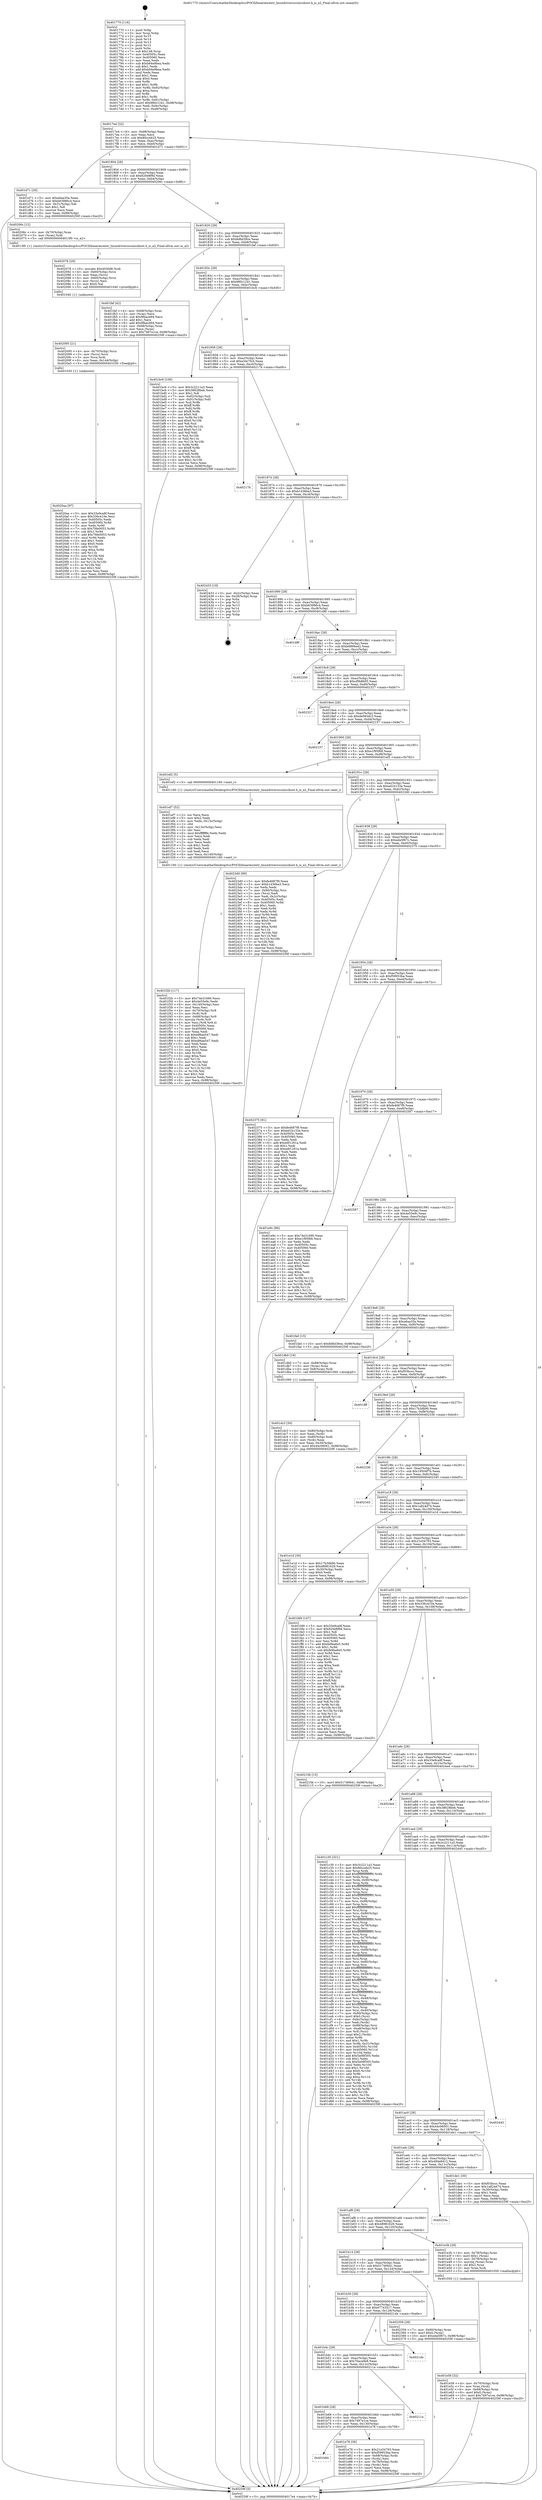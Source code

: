 digraph "0x401770" {
  label = "0x401770 (/mnt/c/Users/mathe/Desktop/tcc/POCII/binaries/extr_linuxdriversscsiiscihost.h_is_a2_Final-ollvm.out::main(0))"
  labelloc = "t"
  node[shape=record]

  Entry [label="",width=0.3,height=0.3,shape=circle,fillcolor=black,style=filled]
  "0x4017e4" [label="{
     0x4017e4 [32]\l
     | [instrs]\l
     &nbsp;&nbsp;0x4017e4 \<+6\>: mov -0x98(%rbp),%eax\l
     &nbsp;&nbsp;0x4017ea \<+2\>: mov %eax,%ecx\l
     &nbsp;&nbsp;0x4017ec \<+6\>: sub $0x80cceb25,%ecx\l
     &nbsp;&nbsp;0x4017f2 \<+6\>: mov %eax,-0xac(%rbp)\l
     &nbsp;&nbsp;0x4017f8 \<+6\>: mov %ecx,-0xb0(%rbp)\l
     &nbsp;&nbsp;0x4017fe \<+6\>: je 0000000000401d71 \<main+0x601\>\l
  }"]
  "0x401d71" [label="{
     0x401d71 [30]\l
     | [instrs]\l
     &nbsp;&nbsp;0x401d71 \<+5\>: mov $0xa6aa35a,%eax\l
     &nbsp;&nbsp;0x401d76 \<+5\>: mov $0xb63986c4,%ecx\l
     &nbsp;&nbsp;0x401d7b \<+3\>: mov -0x31(%rbp),%dl\l
     &nbsp;&nbsp;0x401d7e \<+3\>: test $0x1,%dl\l
     &nbsp;&nbsp;0x401d81 \<+3\>: cmovne %ecx,%eax\l
     &nbsp;&nbsp;0x401d84 \<+6\>: mov %eax,-0x98(%rbp)\l
     &nbsp;&nbsp;0x401d8a \<+5\>: jmp 000000000040259f \<main+0xe2f\>\l
  }"]
  "0x401804" [label="{
     0x401804 [28]\l
     | [instrs]\l
     &nbsp;&nbsp;0x401804 \<+5\>: jmp 0000000000401809 \<main+0x99\>\l
     &nbsp;&nbsp;0x401809 \<+6\>: mov -0xac(%rbp),%eax\l
     &nbsp;&nbsp;0x40180f \<+5\>: sub $0x820e8f9d,%eax\l
     &nbsp;&nbsp;0x401814 \<+6\>: mov %eax,-0xb4(%rbp)\l
     &nbsp;&nbsp;0x40181a \<+6\>: je 000000000040206c \<main+0x8fc\>\l
  }"]
  Exit [label="",width=0.3,height=0.3,shape=circle,fillcolor=black,style=filled,peripheries=2]
  "0x40206c" [label="{
     0x40206c [12]\l
     | [instrs]\l
     &nbsp;&nbsp;0x40206c \<+4\>: mov -0x70(%rbp),%rax\l
     &nbsp;&nbsp;0x402070 \<+3\>: mov (%rax),%rdi\l
     &nbsp;&nbsp;0x402073 \<+5\>: call 00000000004013f0 \<is_a2\>\l
     | [calls]\l
     &nbsp;&nbsp;0x4013f0 \{1\} (/mnt/c/Users/mathe/Desktop/tcc/POCII/binaries/extr_linuxdriversscsiiscihost.h_is_a2_Final-ollvm.out::is_a2)\l
  }"]
  "0x401820" [label="{
     0x401820 [28]\l
     | [instrs]\l
     &nbsp;&nbsp;0x401820 \<+5\>: jmp 0000000000401825 \<main+0xb5\>\l
     &nbsp;&nbsp;0x401825 \<+6\>: mov -0xac(%rbp),%eax\l
     &nbsp;&nbsp;0x40182b \<+5\>: sub $0x8d6d39ce,%eax\l
     &nbsp;&nbsp;0x401830 \<+6\>: mov %eax,-0xb8(%rbp)\l
     &nbsp;&nbsp;0x401836 \<+6\>: je 0000000000401faf \<main+0x83f\>\l
  }"]
  "0x4020aa" [label="{
     0x4020aa [97]\l
     | [instrs]\l
     &nbsp;&nbsp;0x4020aa \<+5\>: mov $0x33e9ca9f,%eax\l
     &nbsp;&nbsp;0x4020af \<+5\>: mov $0x336c410e,%esi\l
     &nbsp;&nbsp;0x4020b4 \<+7\>: mov 0x40505c,%edx\l
     &nbsp;&nbsp;0x4020bb \<+8\>: mov 0x405060,%r8d\l
     &nbsp;&nbsp;0x4020c3 \<+3\>: mov %edx,%r9d\l
     &nbsp;&nbsp;0x4020c6 \<+7\>: sub $0x7fde0053,%r9d\l
     &nbsp;&nbsp;0x4020cd \<+4\>: sub $0x1,%r9d\l
     &nbsp;&nbsp;0x4020d1 \<+7\>: add $0x7fde0053,%r9d\l
     &nbsp;&nbsp;0x4020d8 \<+4\>: imul %r9d,%edx\l
     &nbsp;&nbsp;0x4020dc \<+3\>: and $0x1,%edx\l
     &nbsp;&nbsp;0x4020df \<+3\>: cmp $0x0,%edx\l
     &nbsp;&nbsp;0x4020e2 \<+4\>: sete %r10b\l
     &nbsp;&nbsp;0x4020e6 \<+4\>: cmp $0xa,%r8d\l
     &nbsp;&nbsp;0x4020ea \<+4\>: setl %r11b\l
     &nbsp;&nbsp;0x4020ee \<+3\>: mov %r10b,%bl\l
     &nbsp;&nbsp;0x4020f1 \<+3\>: and %r11b,%bl\l
     &nbsp;&nbsp;0x4020f4 \<+3\>: xor %r11b,%r10b\l
     &nbsp;&nbsp;0x4020f7 \<+3\>: or %r10b,%bl\l
     &nbsp;&nbsp;0x4020fa \<+3\>: test $0x1,%bl\l
     &nbsp;&nbsp;0x4020fd \<+3\>: cmovne %esi,%eax\l
     &nbsp;&nbsp;0x402100 \<+6\>: mov %eax,-0x98(%rbp)\l
     &nbsp;&nbsp;0x402106 \<+5\>: jmp 000000000040259f \<main+0xe2f\>\l
  }"]
  "0x401faf" [label="{
     0x401faf [42]\l
     | [instrs]\l
     &nbsp;&nbsp;0x401faf \<+4\>: mov -0x68(%rbp),%rax\l
     &nbsp;&nbsp;0x401fb3 \<+2\>: mov (%rax),%ecx\l
     &nbsp;&nbsp;0x401fb5 \<+6\>: sub $0x9fbacd94,%ecx\l
     &nbsp;&nbsp;0x401fbb \<+3\>: add $0x1,%ecx\l
     &nbsp;&nbsp;0x401fbe \<+6\>: add $0x9fbacd94,%ecx\l
     &nbsp;&nbsp;0x401fc4 \<+4\>: mov -0x68(%rbp),%rax\l
     &nbsp;&nbsp;0x401fc8 \<+2\>: mov %ecx,(%rax)\l
     &nbsp;&nbsp;0x401fca \<+10\>: movl $0x7497e1ce,-0x98(%rbp)\l
     &nbsp;&nbsp;0x401fd4 \<+5\>: jmp 000000000040259f \<main+0xe2f\>\l
  }"]
  "0x40183c" [label="{
     0x40183c [28]\l
     | [instrs]\l
     &nbsp;&nbsp;0x40183c \<+5\>: jmp 0000000000401841 \<main+0xd1\>\l
     &nbsp;&nbsp;0x401841 \<+6\>: mov -0xac(%rbp),%eax\l
     &nbsp;&nbsp;0x401847 \<+5\>: sub $0x980c1241,%eax\l
     &nbsp;&nbsp;0x40184c \<+6\>: mov %eax,-0xbc(%rbp)\l
     &nbsp;&nbsp;0x401852 \<+6\>: je 0000000000401bc6 \<main+0x456\>\l
  }"]
  "0x402095" [label="{
     0x402095 [21]\l
     | [instrs]\l
     &nbsp;&nbsp;0x402095 \<+4\>: mov -0x70(%rbp),%rcx\l
     &nbsp;&nbsp;0x402099 \<+3\>: mov (%rcx),%rcx\l
     &nbsp;&nbsp;0x40209c \<+3\>: mov %rcx,%rdi\l
     &nbsp;&nbsp;0x40209f \<+6\>: mov %eax,-0x144(%rbp)\l
     &nbsp;&nbsp;0x4020a5 \<+5\>: call 0000000000401030 \<free@plt\>\l
     | [calls]\l
     &nbsp;&nbsp;0x401030 \{1\} (unknown)\l
  }"]
  "0x401bc6" [label="{
     0x401bc6 [106]\l
     | [instrs]\l
     &nbsp;&nbsp;0x401bc6 \<+5\>: mov $0x3c2211a3,%eax\l
     &nbsp;&nbsp;0x401bcb \<+5\>: mov $0x38628beb,%ecx\l
     &nbsp;&nbsp;0x401bd0 \<+2\>: mov $0x1,%dl\l
     &nbsp;&nbsp;0x401bd2 \<+7\>: mov -0x92(%rbp),%sil\l
     &nbsp;&nbsp;0x401bd9 \<+7\>: mov -0x91(%rbp),%dil\l
     &nbsp;&nbsp;0x401be0 \<+3\>: mov %sil,%r8b\l
     &nbsp;&nbsp;0x401be3 \<+4\>: xor $0xff,%r8b\l
     &nbsp;&nbsp;0x401be7 \<+3\>: mov %dil,%r9b\l
     &nbsp;&nbsp;0x401bea \<+4\>: xor $0xff,%r9b\l
     &nbsp;&nbsp;0x401bee \<+3\>: xor $0x0,%dl\l
     &nbsp;&nbsp;0x401bf1 \<+3\>: mov %r8b,%r10b\l
     &nbsp;&nbsp;0x401bf4 \<+4\>: and $0x0,%r10b\l
     &nbsp;&nbsp;0x401bf8 \<+3\>: and %dl,%sil\l
     &nbsp;&nbsp;0x401bfb \<+3\>: mov %r9b,%r11b\l
     &nbsp;&nbsp;0x401bfe \<+4\>: and $0x0,%r11b\l
     &nbsp;&nbsp;0x401c02 \<+3\>: and %dl,%dil\l
     &nbsp;&nbsp;0x401c05 \<+3\>: or %sil,%r10b\l
     &nbsp;&nbsp;0x401c08 \<+3\>: or %dil,%r11b\l
     &nbsp;&nbsp;0x401c0b \<+3\>: xor %r11b,%r10b\l
     &nbsp;&nbsp;0x401c0e \<+3\>: or %r9b,%r8b\l
     &nbsp;&nbsp;0x401c11 \<+4\>: xor $0xff,%r8b\l
     &nbsp;&nbsp;0x401c15 \<+3\>: or $0x0,%dl\l
     &nbsp;&nbsp;0x401c18 \<+3\>: and %dl,%r8b\l
     &nbsp;&nbsp;0x401c1b \<+3\>: or %r8b,%r10b\l
     &nbsp;&nbsp;0x401c1e \<+4\>: test $0x1,%r10b\l
     &nbsp;&nbsp;0x401c22 \<+3\>: cmovne %ecx,%eax\l
     &nbsp;&nbsp;0x401c25 \<+6\>: mov %eax,-0x98(%rbp)\l
     &nbsp;&nbsp;0x401c2b \<+5\>: jmp 000000000040259f \<main+0xe2f\>\l
  }"]
  "0x401858" [label="{
     0x401858 [28]\l
     | [instrs]\l
     &nbsp;&nbsp;0x401858 \<+5\>: jmp 000000000040185d \<main+0xed\>\l
     &nbsp;&nbsp;0x40185d \<+6\>: mov -0xac(%rbp),%eax\l
     &nbsp;&nbsp;0x401863 \<+5\>: sub $0xa34c7fc4,%eax\l
     &nbsp;&nbsp;0x401868 \<+6\>: mov %eax,-0xc0(%rbp)\l
     &nbsp;&nbsp;0x40186e \<+6\>: je 000000000040217b \<main+0xa0b\>\l
  }"]
  "0x40259f" [label="{
     0x40259f [5]\l
     | [instrs]\l
     &nbsp;&nbsp;0x40259f \<+5\>: jmp 00000000004017e4 \<main+0x74\>\l
  }"]
  "0x401770" [label="{
     0x401770 [116]\l
     | [instrs]\l
     &nbsp;&nbsp;0x401770 \<+1\>: push %rbp\l
     &nbsp;&nbsp;0x401771 \<+3\>: mov %rsp,%rbp\l
     &nbsp;&nbsp;0x401774 \<+2\>: push %r15\l
     &nbsp;&nbsp;0x401776 \<+2\>: push %r14\l
     &nbsp;&nbsp;0x401778 \<+2\>: push %r13\l
     &nbsp;&nbsp;0x40177a \<+2\>: push %r12\l
     &nbsp;&nbsp;0x40177c \<+1\>: push %rbx\l
     &nbsp;&nbsp;0x40177d \<+7\>: sub $0x148,%rsp\l
     &nbsp;&nbsp;0x401784 \<+7\>: mov 0x40505c,%eax\l
     &nbsp;&nbsp;0x40178b \<+7\>: mov 0x405060,%ecx\l
     &nbsp;&nbsp;0x401792 \<+2\>: mov %eax,%edx\l
     &nbsp;&nbsp;0x401794 \<+6\>: sub $0xb94e9bea,%edx\l
     &nbsp;&nbsp;0x40179a \<+3\>: sub $0x1,%edx\l
     &nbsp;&nbsp;0x40179d \<+6\>: add $0xb94e9bea,%edx\l
     &nbsp;&nbsp;0x4017a3 \<+3\>: imul %edx,%eax\l
     &nbsp;&nbsp;0x4017a6 \<+3\>: and $0x1,%eax\l
     &nbsp;&nbsp;0x4017a9 \<+3\>: cmp $0x0,%eax\l
     &nbsp;&nbsp;0x4017ac \<+4\>: sete %r8b\l
     &nbsp;&nbsp;0x4017b0 \<+4\>: and $0x1,%r8b\l
     &nbsp;&nbsp;0x4017b4 \<+7\>: mov %r8b,-0x92(%rbp)\l
     &nbsp;&nbsp;0x4017bb \<+3\>: cmp $0xa,%ecx\l
     &nbsp;&nbsp;0x4017be \<+4\>: setl %r8b\l
     &nbsp;&nbsp;0x4017c2 \<+4\>: and $0x1,%r8b\l
     &nbsp;&nbsp;0x4017c6 \<+7\>: mov %r8b,-0x91(%rbp)\l
     &nbsp;&nbsp;0x4017cd \<+10\>: movl $0x980c1241,-0x98(%rbp)\l
     &nbsp;&nbsp;0x4017d7 \<+6\>: mov %edi,-0x9c(%rbp)\l
     &nbsp;&nbsp;0x4017dd \<+7\>: mov %rsi,-0xa8(%rbp)\l
  }"]
  "0x402078" [label="{
     0x402078 [29]\l
     | [instrs]\l
     &nbsp;&nbsp;0x402078 \<+10\>: movabs $0x4030d6,%rdi\l
     &nbsp;&nbsp;0x402082 \<+4\>: mov -0x60(%rbp),%rcx\l
     &nbsp;&nbsp;0x402086 \<+2\>: mov %eax,(%rcx)\l
     &nbsp;&nbsp;0x402088 \<+4\>: mov -0x60(%rbp),%rcx\l
     &nbsp;&nbsp;0x40208c \<+2\>: mov (%rcx),%esi\l
     &nbsp;&nbsp;0x40208e \<+2\>: mov $0x0,%al\l
     &nbsp;&nbsp;0x402090 \<+5\>: call 0000000000401040 \<printf@plt\>\l
     | [calls]\l
     &nbsp;&nbsp;0x401040 \{1\} (unknown)\l
  }"]
  "0x40217b" [label="{
     0x40217b\l
  }", style=dashed]
  "0x401874" [label="{
     0x401874 [28]\l
     | [instrs]\l
     &nbsp;&nbsp;0x401874 \<+5\>: jmp 0000000000401879 \<main+0x109\>\l
     &nbsp;&nbsp;0x401879 \<+6\>: mov -0xac(%rbp),%eax\l
     &nbsp;&nbsp;0x40187f \<+5\>: sub $0xb1436ba3,%eax\l
     &nbsp;&nbsp;0x401884 \<+6\>: mov %eax,-0xc4(%rbp)\l
     &nbsp;&nbsp;0x40188a \<+6\>: je 0000000000402433 \<main+0xcc3\>\l
  }"]
  "0x401f2b" [label="{
     0x401f2b [117]\l
     | [instrs]\l
     &nbsp;&nbsp;0x401f2b \<+5\>: mov $0x74e31690,%ecx\l
     &nbsp;&nbsp;0x401f30 \<+5\>: mov $0x4e55e9c,%edx\l
     &nbsp;&nbsp;0x401f35 \<+6\>: mov -0x140(%rbp),%esi\l
     &nbsp;&nbsp;0x401f3b \<+3\>: imul %eax,%esi\l
     &nbsp;&nbsp;0x401f3e \<+4\>: mov -0x70(%rbp),%r8\l
     &nbsp;&nbsp;0x401f42 \<+3\>: mov (%r8),%r8\l
     &nbsp;&nbsp;0x401f45 \<+4\>: mov -0x68(%rbp),%r9\l
     &nbsp;&nbsp;0x401f49 \<+3\>: movslq (%r9),%r9\l
     &nbsp;&nbsp;0x401f4c \<+4\>: mov %esi,(%r8,%r9,4)\l
     &nbsp;&nbsp;0x401f50 \<+7\>: mov 0x40505c,%eax\l
     &nbsp;&nbsp;0x401f57 \<+7\>: mov 0x405060,%esi\l
     &nbsp;&nbsp;0x401f5e \<+2\>: mov %eax,%edi\l
     &nbsp;&nbsp;0x401f60 \<+6\>: sub $0xe86ae547,%edi\l
     &nbsp;&nbsp;0x401f66 \<+3\>: sub $0x1,%edi\l
     &nbsp;&nbsp;0x401f69 \<+6\>: add $0xe86ae547,%edi\l
     &nbsp;&nbsp;0x401f6f \<+3\>: imul %edi,%eax\l
     &nbsp;&nbsp;0x401f72 \<+3\>: and $0x1,%eax\l
     &nbsp;&nbsp;0x401f75 \<+3\>: cmp $0x0,%eax\l
     &nbsp;&nbsp;0x401f78 \<+4\>: sete %r10b\l
     &nbsp;&nbsp;0x401f7c \<+3\>: cmp $0xa,%esi\l
     &nbsp;&nbsp;0x401f7f \<+4\>: setl %r11b\l
     &nbsp;&nbsp;0x401f83 \<+3\>: mov %r10b,%bl\l
     &nbsp;&nbsp;0x401f86 \<+3\>: and %r11b,%bl\l
     &nbsp;&nbsp;0x401f89 \<+3\>: xor %r11b,%r10b\l
     &nbsp;&nbsp;0x401f8c \<+3\>: or %r10b,%bl\l
     &nbsp;&nbsp;0x401f8f \<+3\>: test $0x1,%bl\l
     &nbsp;&nbsp;0x401f92 \<+3\>: cmovne %edx,%ecx\l
     &nbsp;&nbsp;0x401f95 \<+6\>: mov %ecx,-0x98(%rbp)\l
     &nbsp;&nbsp;0x401f9b \<+5\>: jmp 000000000040259f \<main+0xe2f\>\l
  }"]
  "0x402433" [label="{
     0x402433 [18]\l
     | [instrs]\l
     &nbsp;&nbsp;0x402433 \<+3\>: mov -0x2c(%rbp),%eax\l
     &nbsp;&nbsp;0x402436 \<+4\>: lea -0x28(%rbp),%rsp\l
     &nbsp;&nbsp;0x40243a \<+1\>: pop %rbx\l
     &nbsp;&nbsp;0x40243b \<+2\>: pop %r12\l
     &nbsp;&nbsp;0x40243d \<+2\>: pop %r13\l
     &nbsp;&nbsp;0x40243f \<+2\>: pop %r14\l
     &nbsp;&nbsp;0x402441 \<+2\>: pop %r15\l
     &nbsp;&nbsp;0x402443 \<+1\>: pop %rbp\l
     &nbsp;&nbsp;0x402444 \<+1\>: ret\l
  }"]
  "0x401890" [label="{
     0x401890 [28]\l
     | [instrs]\l
     &nbsp;&nbsp;0x401890 \<+5\>: jmp 0000000000401895 \<main+0x125\>\l
     &nbsp;&nbsp;0x401895 \<+6\>: mov -0xac(%rbp),%eax\l
     &nbsp;&nbsp;0x40189b \<+5\>: sub $0xb63986c4,%eax\l
     &nbsp;&nbsp;0x4018a0 \<+6\>: mov %eax,-0xc8(%rbp)\l
     &nbsp;&nbsp;0x4018a6 \<+6\>: je 0000000000401d8f \<main+0x61f\>\l
  }"]
  "0x401ef7" [label="{
     0x401ef7 [52]\l
     | [instrs]\l
     &nbsp;&nbsp;0x401ef7 \<+2\>: xor %ecx,%ecx\l
     &nbsp;&nbsp;0x401ef9 \<+5\>: mov $0x2,%edx\l
     &nbsp;&nbsp;0x401efe \<+6\>: mov %edx,-0x13c(%rbp)\l
     &nbsp;&nbsp;0x401f04 \<+1\>: cltd\l
     &nbsp;&nbsp;0x401f05 \<+6\>: mov -0x13c(%rbp),%esi\l
     &nbsp;&nbsp;0x401f0b \<+2\>: idiv %esi\l
     &nbsp;&nbsp;0x401f0d \<+6\>: imul $0xfffffffe,%edx,%edx\l
     &nbsp;&nbsp;0x401f13 \<+2\>: mov %ecx,%edi\l
     &nbsp;&nbsp;0x401f15 \<+2\>: sub %edx,%edi\l
     &nbsp;&nbsp;0x401f17 \<+2\>: mov %ecx,%edx\l
     &nbsp;&nbsp;0x401f19 \<+3\>: sub $0x1,%edx\l
     &nbsp;&nbsp;0x401f1c \<+2\>: add %edx,%edi\l
     &nbsp;&nbsp;0x401f1e \<+2\>: sub %edi,%ecx\l
     &nbsp;&nbsp;0x401f20 \<+6\>: mov %ecx,-0x140(%rbp)\l
     &nbsp;&nbsp;0x401f26 \<+5\>: call 0000000000401160 \<next_i\>\l
     | [calls]\l
     &nbsp;&nbsp;0x401160 \{1\} (/mnt/c/Users/mathe/Desktop/tcc/POCII/binaries/extr_linuxdriversscsiiscihost.h_is_a2_Final-ollvm.out::next_i)\l
  }"]
  "0x401d8f" [label="{
     0x401d8f\l
  }", style=dashed]
  "0x4018ac" [label="{
     0x4018ac [28]\l
     | [instrs]\l
     &nbsp;&nbsp;0x4018ac \<+5\>: jmp 00000000004018b1 \<main+0x141\>\l
     &nbsp;&nbsp;0x4018b1 \<+6\>: mov -0xac(%rbp),%eax\l
     &nbsp;&nbsp;0x4018b7 \<+5\>: sub $0xb6896a42,%eax\l
     &nbsp;&nbsp;0x4018bc \<+6\>: mov %eax,-0xcc(%rbp)\l
     &nbsp;&nbsp;0x4018c2 \<+6\>: je 0000000000402200 \<main+0xa90\>\l
  }"]
  "0x401b84" [label="{
     0x401b84\l
  }", style=dashed]
  "0x402200" [label="{
     0x402200\l
  }", style=dashed]
  "0x4018c8" [label="{
     0x4018c8 [28]\l
     | [instrs]\l
     &nbsp;&nbsp;0x4018c8 \<+5\>: jmp 00000000004018cd \<main+0x15d\>\l
     &nbsp;&nbsp;0x4018cd \<+6\>: mov -0xac(%rbp),%eax\l
     &nbsp;&nbsp;0x4018d3 \<+5\>: sub $0xcf0b8b05,%eax\l
     &nbsp;&nbsp;0x4018d8 \<+6\>: mov %eax,-0xd0(%rbp)\l
     &nbsp;&nbsp;0x4018de \<+6\>: je 0000000000402327 \<main+0xbb7\>\l
  }"]
  "0x401e78" [label="{
     0x401e78 [36]\l
     | [instrs]\l
     &nbsp;&nbsp;0x401e78 \<+5\>: mov $0x21e54793,%eax\l
     &nbsp;&nbsp;0x401e7d \<+5\>: mov $0xf59953ba,%ecx\l
     &nbsp;&nbsp;0x401e82 \<+4\>: mov -0x68(%rbp),%rdx\l
     &nbsp;&nbsp;0x401e86 \<+2\>: mov (%rdx),%esi\l
     &nbsp;&nbsp;0x401e88 \<+4\>: mov -0x78(%rbp),%rdx\l
     &nbsp;&nbsp;0x401e8c \<+2\>: cmp (%rdx),%esi\l
     &nbsp;&nbsp;0x401e8e \<+3\>: cmovl %ecx,%eax\l
     &nbsp;&nbsp;0x401e91 \<+6\>: mov %eax,-0x98(%rbp)\l
     &nbsp;&nbsp;0x401e97 \<+5\>: jmp 000000000040259f \<main+0xe2f\>\l
  }"]
  "0x402327" [label="{
     0x402327\l
  }", style=dashed]
  "0x4018e4" [label="{
     0x4018e4 [28]\l
     | [instrs]\l
     &nbsp;&nbsp;0x4018e4 \<+5\>: jmp 00000000004018e9 \<main+0x179\>\l
     &nbsp;&nbsp;0x4018e9 \<+6\>: mov -0xac(%rbp),%eax\l
     &nbsp;&nbsp;0x4018ef \<+5\>: sub $0xde083dc3,%eax\l
     &nbsp;&nbsp;0x4018f4 \<+6\>: mov %eax,-0xd4(%rbp)\l
     &nbsp;&nbsp;0x4018fa \<+6\>: je 0000000000402157 \<main+0x9e7\>\l
  }"]
  "0x401b68" [label="{
     0x401b68 [28]\l
     | [instrs]\l
     &nbsp;&nbsp;0x401b68 \<+5\>: jmp 0000000000401b6d \<main+0x3fd\>\l
     &nbsp;&nbsp;0x401b6d \<+6\>: mov -0xac(%rbp),%eax\l
     &nbsp;&nbsp;0x401b73 \<+5\>: sub $0x7497e1ce,%eax\l
     &nbsp;&nbsp;0x401b78 \<+6\>: mov %eax,-0x130(%rbp)\l
     &nbsp;&nbsp;0x401b7e \<+6\>: je 0000000000401e78 \<main+0x708\>\l
  }"]
  "0x402157" [label="{
     0x402157\l
  }", style=dashed]
  "0x401900" [label="{
     0x401900 [28]\l
     | [instrs]\l
     &nbsp;&nbsp;0x401900 \<+5\>: jmp 0000000000401905 \<main+0x195\>\l
     &nbsp;&nbsp;0x401905 \<+6\>: mov -0xac(%rbp),%eax\l
     &nbsp;&nbsp;0x40190b \<+5\>: sub $0xe1f95f68,%eax\l
     &nbsp;&nbsp;0x401910 \<+6\>: mov %eax,-0xd8(%rbp)\l
     &nbsp;&nbsp;0x401916 \<+6\>: je 0000000000401ef2 \<main+0x782\>\l
  }"]
  "0x40211a" [label="{
     0x40211a\l
  }", style=dashed]
  "0x401ef2" [label="{
     0x401ef2 [5]\l
     | [instrs]\l
     &nbsp;&nbsp;0x401ef2 \<+5\>: call 0000000000401160 \<next_i\>\l
     | [calls]\l
     &nbsp;&nbsp;0x401160 \{1\} (/mnt/c/Users/mathe/Desktop/tcc/POCII/binaries/extr_linuxdriversscsiiscihost.h_is_a2_Final-ollvm.out::next_i)\l
  }"]
  "0x40191c" [label="{
     0x40191c [28]\l
     | [instrs]\l
     &nbsp;&nbsp;0x40191c \<+5\>: jmp 0000000000401921 \<main+0x1b1\>\l
     &nbsp;&nbsp;0x401921 \<+6\>: mov -0xac(%rbp),%eax\l
     &nbsp;&nbsp;0x401927 \<+5\>: sub $0xed1b133e,%eax\l
     &nbsp;&nbsp;0x40192c \<+6\>: mov %eax,-0xdc(%rbp)\l
     &nbsp;&nbsp;0x401932 \<+6\>: je 00000000004023d0 \<main+0xc60\>\l
  }"]
  "0x401b4c" [label="{
     0x401b4c [28]\l
     | [instrs]\l
     &nbsp;&nbsp;0x401b4c \<+5\>: jmp 0000000000401b51 \<main+0x3e1\>\l
     &nbsp;&nbsp;0x401b51 \<+6\>: mov -0xac(%rbp),%eax\l
     &nbsp;&nbsp;0x401b57 \<+5\>: sub $0x70aca9e8,%eax\l
     &nbsp;&nbsp;0x401b5c \<+6\>: mov %eax,-0x12c(%rbp)\l
     &nbsp;&nbsp;0x401b62 \<+6\>: je 000000000040211a \<main+0x9aa\>\l
  }"]
  "0x4023d0" [label="{
     0x4023d0 [99]\l
     | [instrs]\l
     &nbsp;&nbsp;0x4023d0 \<+5\>: mov $0xfe4687f9,%eax\l
     &nbsp;&nbsp;0x4023d5 \<+5\>: mov $0xb1436ba3,%ecx\l
     &nbsp;&nbsp;0x4023da \<+2\>: xor %edx,%edx\l
     &nbsp;&nbsp;0x4023dc \<+7\>: mov -0x90(%rbp),%rsi\l
     &nbsp;&nbsp;0x4023e3 \<+2\>: mov (%rsi),%edi\l
     &nbsp;&nbsp;0x4023e5 \<+3\>: mov %edi,-0x2c(%rbp)\l
     &nbsp;&nbsp;0x4023e8 \<+7\>: mov 0x40505c,%edi\l
     &nbsp;&nbsp;0x4023ef \<+8\>: mov 0x405060,%r8d\l
     &nbsp;&nbsp;0x4023f7 \<+3\>: sub $0x1,%edx\l
     &nbsp;&nbsp;0x4023fa \<+3\>: mov %edi,%r9d\l
     &nbsp;&nbsp;0x4023fd \<+3\>: add %edx,%r9d\l
     &nbsp;&nbsp;0x402400 \<+4\>: imul %r9d,%edi\l
     &nbsp;&nbsp;0x402404 \<+3\>: and $0x1,%edi\l
     &nbsp;&nbsp;0x402407 \<+3\>: cmp $0x0,%edi\l
     &nbsp;&nbsp;0x40240a \<+4\>: sete %r10b\l
     &nbsp;&nbsp;0x40240e \<+4\>: cmp $0xa,%r8d\l
     &nbsp;&nbsp;0x402412 \<+4\>: setl %r11b\l
     &nbsp;&nbsp;0x402416 \<+3\>: mov %r10b,%bl\l
     &nbsp;&nbsp;0x402419 \<+3\>: and %r11b,%bl\l
     &nbsp;&nbsp;0x40241c \<+3\>: xor %r11b,%r10b\l
     &nbsp;&nbsp;0x40241f \<+3\>: or %r10b,%bl\l
     &nbsp;&nbsp;0x402422 \<+3\>: test $0x1,%bl\l
     &nbsp;&nbsp;0x402425 \<+3\>: cmovne %ecx,%eax\l
     &nbsp;&nbsp;0x402428 \<+6\>: mov %eax,-0x98(%rbp)\l
     &nbsp;&nbsp;0x40242e \<+5\>: jmp 000000000040259f \<main+0xe2f\>\l
  }"]
  "0x401938" [label="{
     0x401938 [28]\l
     | [instrs]\l
     &nbsp;&nbsp;0x401938 \<+5\>: jmp 000000000040193d \<main+0x1cd\>\l
     &nbsp;&nbsp;0x40193d \<+6\>: mov -0xac(%rbp),%eax\l
     &nbsp;&nbsp;0x401943 \<+5\>: sub $0xeda5f67c,%eax\l
     &nbsp;&nbsp;0x401948 \<+6\>: mov %eax,-0xe0(%rbp)\l
     &nbsp;&nbsp;0x40194e \<+6\>: je 0000000000402375 \<main+0xc05\>\l
  }"]
  "0x4021de" [label="{
     0x4021de\l
  }", style=dashed]
  "0x402375" [label="{
     0x402375 [91]\l
     | [instrs]\l
     &nbsp;&nbsp;0x402375 \<+5\>: mov $0xfe4687f9,%eax\l
     &nbsp;&nbsp;0x40237a \<+5\>: mov $0xed1b133e,%ecx\l
     &nbsp;&nbsp;0x40237f \<+7\>: mov 0x40505c,%edx\l
     &nbsp;&nbsp;0x402386 \<+7\>: mov 0x405060,%esi\l
     &nbsp;&nbsp;0x40238d \<+2\>: mov %edx,%edi\l
     &nbsp;&nbsp;0x40238f \<+6\>: add $0xedf1291a,%edi\l
     &nbsp;&nbsp;0x402395 \<+3\>: sub $0x1,%edi\l
     &nbsp;&nbsp;0x402398 \<+6\>: sub $0xedf1291a,%edi\l
     &nbsp;&nbsp;0x40239e \<+3\>: imul %edi,%edx\l
     &nbsp;&nbsp;0x4023a1 \<+3\>: and $0x1,%edx\l
     &nbsp;&nbsp;0x4023a4 \<+3\>: cmp $0x0,%edx\l
     &nbsp;&nbsp;0x4023a7 \<+4\>: sete %r8b\l
     &nbsp;&nbsp;0x4023ab \<+3\>: cmp $0xa,%esi\l
     &nbsp;&nbsp;0x4023ae \<+4\>: setl %r9b\l
     &nbsp;&nbsp;0x4023b2 \<+3\>: mov %r8b,%r10b\l
     &nbsp;&nbsp;0x4023b5 \<+3\>: and %r9b,%r10b\l
     &nbsp;&nbsp;0x4023b8 \<+3\>: xor %r9b,%r8b\l
     &nbsp;&nbsp;0x4023bb \<+3\>: or %r8b,%r10b\l
     &nbsp;&nbsp;0x4023be \<+4\>: test $0x1,%r10b\l
     &nbsp;&nbsp;0x4023c2 \<+3\>: cmovne %ecx,%eax\l
     &nbsp;&nbsp;0x4023c5 \<+6\>: mov %eax,-0x98(%rbp)\l
     &nbsp;&nbsp;0x4023cb \<+5\>: jmp 000000000040259f \<main+0xe2f\>\l
  }"]
  "0x401954" [label="{
     0x401954 [28]\l
     | [instrs]\l
     &nbsp;&nbsp;0x401954 \<+5\>: jmp 0000000000401959 \<main+0x1e9\>\l
     &nbsp;&nbsp;0x401959 \<+6\>: mov -0xac(%rbp),%eax\l
     &nbsp;&nbsp;0x40195f \<+5\>: sub $0xf59953ba,%eax\l
     &nbsp;&nbsp;0x401964 \<+6\>: mov %eax,-0xe4(%rbp)\l
     &nbsp;&nbsp;0x40196a \<+6\>: je 0000000000401e9c \<main+0x72c\>\l
  }"]
  "0x401b30" [label="{
     0x401b30 [28]\l
     | [instrs]\l
     &nbsp;&nbsp;0x401b30 \<+5\>: jmp 0000000000401b35 \<main+0x3c5\>\l
     &nbsp;&nbsp;0x401b35 \<+6\>: mov -0xac(%rbp),%eax\l
     &nbsp;&nbsp;0x401b3b \<+5\>: sub $0x67743517,%eax\l
     &nbsp;&nbsp;0x401b40 \<+6\>: mov %eax,-0x128(%rbp)\l
     &nbsp;&nbsp;0x401b46 \<+6\>: je 00000000004021de \<main+0xa6e\>\l
  }"]
  "0x401e9c" [label="{
     0x401e9c [86]\l
     | [instrs]\l
     &nbsp;&nbsp;0x401e9c \<+5\>: mov $0x74e31690,%eax\l
     &nbsp;&nbsp;0x401ea1 \<+5\>: mov $0xe1f95f68,%ecx\l
     &nbsp;&nbsp;0x401ea6 \<+2\>: xor %edx,%edx\l
     &nbsp;&nbsp;0x401ea8 \<+7\>: mov 0x40505c,%esi\l
     &nbsp;&nbsp;0x401eaf \<+7\>: mov 0x405060,%edi\l
     &nbsp;&nbsp;0x401eb6 \<+3\>: sub $0x1,%edx\l
     &nbsp;&nbsp;0x401eb9 \<+3\>: mov %esi,%r8d\l
     &nbsp;&nbsp;0x401ebc \<+3\>: add %edx,%r8d\l
     &nbsp;&nbsp;0x401ebf \<+4\>: imul %r8d,%esi\l
     &nbsp;&nbsp;0x401ec3 \<+3\>: and $0x1,%esi\l
     &nbsp;&nbsp;0x401ec6 \<+3\>: cmp $0x0,%esi\l
     &nbsp;&nbsp;0x401ec9 \<+4\>: sete %r9b\l
     &nbsp;&nbsp;0x401ecd \<+3\>: cmp $0xa,%edi\l
     &nbsp;&nbsp;0x401ed0 \<+4\>: setl %r10b\l
     &nbsp;&nbsp;0x401ed4 \<+3\>: mov %r9b,%r11b\l
     &nbsp;&nbsp;0x401ed7 \<+3\>: and %r10b,%r11b\l
     &nbsp;&nbsp;0x401eda \<+3\>: xor %r10b,%r9b\l
     &nbsp;&nbsp;0x401edd \<+3\>: or %r9b,%r11b\l
     &nbsp;&nbsp;0x401ee0 \<+4\>: test $0x1,%r11b\l
     &nbsp;&nbsp;0x401ee4 \<+3\>: cmovne %ecx,%eax\l
     &nbsp;&nbsp;0x401ee7 \<+6\>: mov %eax,-0x98(%rbp)\l
     &nbsp;&nbsp;0x401eed \<+5\>: jmp 000000000040259f \<main+0xe2f\>\l
  }"]
  "0x401970" [label="{
     0x401970 [28]\l
     | [instrs]\l
     &nbsp;&nbsp;0x401970 \<+5\>: jmp 0000000000401975 \<main+0x205\>\l
     &nbsp;&nbsp;0x401975 \<+6\>: mov -0xac(%rbp),%eax\l
     &nbsp;&nbsp;0x40197b \<+5\>: sub $0xfe4687f9,%eax\l
     &nbsp;&nbsp;0x401980 \<+6\>: mov %eax,-0xe8(%rbp)\l
     &nbsp;&nbsp;0x401986 \<+6\>: je 0000000000402587 \<main+0xe17\>\l
  }"]
  "0x402359" [label="{
     0x402359 [28]\l
     | [instrs]\l
     &nbsp;&nbsp;0x402359 \<+7\>: mov -0x90(%rbp),%rax\l
     &nbsp;&nbsp;0x402360 \<+6\>: movl $0x0,(%rax)\l
     &nbsp;&nbsp;0x402366 \<+10\>: movl $0xeda5f67c,-0x98(%rbp)\l
     &nbsp;&nbsp;0x402370 \<+5\>: jmp 000000000040259f \<main+0xe2f\>\l
  }"]
  "0x402587" [label="{
     0x402587\l
  }", style=dashed]
  "0x40198c" [label="{
     0x40198c [28]\l
     | [instrs]\l
     &nbsp;&nbsp;0x40198c \<+5\>: jmp 0000000000401991 \<main+0x221\>\l
     &nbsp;&nbsp;0x401991 \<+6\>: mov -0xac(%rbp),%eax\l
     &nbsp;&nbsp;0x401997 \<+5\>: sub $0x4e55e9c,%eax\l
     &nbsp;&nbsp;0x40199c \<+6\>: mov %eax,-0xec(%rbp)\l
     &nbsp;&nbsp;0x4019a2 \<+6\>: je 0000000000401fa0 \<main+0x830\>\l
  }"]
  "0x401e58" [label="{
     0x401e58 [32]\l
     | [instrs]\l
     &nbsp;&nbsp;0x401e58 \<+4\>: mov -0x70(%rbp),%rdi\l
     &nbsp;&nbsp;0x401e5c \<+3\>: mov %rax,(%rdi)\l
     &nbsp;&nbsp;0x401e5f \<+4\>: mov -0x68(%rbp),%rax\l
     &nbsp;&nbsp;0x401e63 \<+6\>: movl $0x0,(%rax)\l
     &nbsp;&nbsp;0x401e69 \<+10\>: movl $0x7497e1ce,-0x98(%rbp)\l
     &nbsp;&nbsp;0x401e73 \<+5\>: jmp 000000000040259f \<main+0xe2f\>\l
  }"]
  "0x401fa0" [label="{
     0x401fa0 [15]\l
     | [instrs]\l
     &nbsp;&nbsp;0x401fa0 \<+10\>: movl $0x8d6d39ce,-0x98(%rbp)\l
     &nbsp;&nbsp;0x401faa \<+5\>: jmp 000000000040259f \<main+0xe2f\>\l
  }"]
  "0x4019a8" [label="{
     0x4019a8 [28]\l
     | [instrs]\l
     &nbsp;&nbsp;0x4019a8 \<+5\>: jmp 00000000004019ad \<main+0x23d\>\l
     &nbsp;&nbsp;0x4019ad \<+6\>: mov -0xac(%rbp),%eax\l
     &nbsp;&nbsp;0x4019b3 \<+5\>: sub $0xa6aa35a,%eax\l
     &nbsp;&nbsp;0x4019b8 \<+6\>: mov %eax,-0xf0(%rbp)\l
     &nbsp;&nbsp;0x4019be \<+6\>: je 0000000000401db0 \<main+0x640\>\l
  }"]
  "0x401b14" [label="{
     0x401b14 [28]\l
     | [instrs]\l
     &nbsp;&nbsp;0x401b14 \<+5\>: jmp 0000000000401b19 \<main+0x3a9\>\l
     &nbsp;&nbsp;0x401b19 \<+6\>: mov -0xac(%rbp),%eax\l
     &nbsp;&nbsp;0x401b1f \<+5\>: sub $0x517d0641,%eax\l
     &nbsp;&nbsp;0x401b24 \<+6\>: mov %eax,-0x124(%rbp)\l
     &nbsp;&nbsp;0x401b2a \<+6\>: je 0000000000402359 \<main+0xbe9\>\l
  }"]
  "0x401db0" [label="{
     0x401db0 [19]\l
     | [instrs]\l
     &nbsp;&nbsp;0x401db0 \<+7\>: mov -0x88(%rbp),%rax\l
     &nbsp;&nbsp;0x401db7 \<+3\>: mov (%rax),%rax\l
     &nbsp;&nbsp;0x401dba \<+4\>: mov 0x8(%rax),%rdi\l
     &nbsp;&nbsp;0x401dbe \<+5\>: call 0000000000401060 \<atoi@plt\>\l
     | [calls]\l
     &nbsp;&nbsp;0x401060 \{1\} (unknown)\l
  }"]
  "0x4019c4" [label="{
     0x4019c4 [28]\l
     | [instrs]\l
     &nbsp;&nbsp;0x4019c4 \<+5\>: jmp 00000000004019c9 \<main+0x259\>\l
     &nbsp;&nbsp;0x4019c9 \<+6\>: mov -0xac(%rbp),%eax\l
     &nbsp;&nbsp;0x4019cf \<+5\>: sub $0xf03bccc,%eax\l
     &nbsp;&nbsp;0x4019d4 \<+6\>: mov %eax,-0xf4(%rbp)\l
     &nbsp;&nbsp;0x4019da \<+6\>: je 0000000000401dff \<main+0x68f\>\l
  }"]
  "0x401e3b" [label="{
     0x401e3b [29]\l
     | [instrs]\l
     &nbsp;&nbsp;0x401e3b \<+4\>: mov -0x78(%rbp),%rax\l
     &nbsp;&nbsp;0x401e3f \<+6\>: movl $0x1,(%rax)\l
     &nbsp;&nbsp;0x401e45 \<+4\>: mov -0x78(%rbp),%rax\l
     &nbsp;&nbsp;0x401e49 \<+3\>: movslq (%rax),%rax\l
     &nbsp;&nbsp;0x401e4c \<+4\>: shl $0x2,%rax\l
     &nbsp;&nbsp;0x401e50 \<+3\>: mov %rax,%rdi\l
     &nbsp;&nbsp;0x401e53 \<+5\>: call 0000000000401050 \<malloc@plt\>\l
     | [calls]\l
     &nbsp;&nbsp;0x401050 \{1\} (unknown)\l
  }"]
  "0x401dff" [label="{
     0x401dff\l
  }", style=dashed]
  "0x4019e0" [label="{
     0x4019e0 [28]\l
     | [instrs]\l
     &nbsp;&nbsp;0x4019e0 \<+5\>: jmp 00000000004019e5 \<main+0x275\>\l
     &nbsp;&nbsp;0x4019e5 \<+6\>: mov -0xac(%rbp),%eax\l
     &nbsp;&nbsp;0x4019eb \<+5\>: sub $0x17b3db90,%eax\l
     &nbsp;&nbsp;0x4019f0 \<+6\>: mov %eax,-0xf8(%rbp)\l
     &nbsp;&nbsp;0x4019f6 \<+6\>: je 0000000000402336 \<main+0xbc6\>\l
  }"]
  "0x401af8" [label="{
     0x401af8 [28]\l
     | [instrs]\l
     &nbsp;&nbsp;0x401af8 \<+5\>: jmp 0000000000401afd \<main+0x38d\>\l
     &nbsp;&nbsp;0x401afd \<+6\>: mov -0xac(%rbp),%eax\l
     &nbsp;&nbsp;0x401b03 \<+5\>: sub $0x48981629,%eax\l
     &nbsp;&nbsp;0x401b08 \<+6\>: mov %eax,-0x120(%rbp)\l
     &nbsp;&nbsp;0x401b0e \<+6\>: je 0000000000401e3b \<main+0x6cb\>\l
  }"]
  "0x402336" [label="{
     0x402336\l
  }", style=dashed]
  "0x4019fc" [label="{
     0x4019fc [28]\l
     | [instrs]\l
     &nbsp;&nbsp;0x4019fc \<+5\>: jmp 0000000000401a01 \<main+0x291\>\l
     &nbsp;&nbsp;0x401a01 \<+6\>: mov -0xac(%rbp),%eax\l
     &nbsp;&nbsp;0x401a07 \<+5\>: sub $0x19504f7b,%eax\l
     &nbsp;&nbsp;0x401a0c \<+6\>: mov %eax,-0xfc(%rbp)\l
     &nbsp;&nbsp;0x401a12 \<+6\>: je 0000000000402345 \<main+0xbd5\>\l
  }"]
  "0x40253a" [label="{
     0x40253a\l
  }", style=dashed]
  "0x402345" [label="{
     0x402345\l
  }", style=dashed]
  "0x401a18" [label="{
     0x401a18 [28]\l
     | [instrs]\l
     &nbsp;&nbsp;0x401a18 \<+5\>: jmp 0000000000401a1d \<main+0x2ad\>\l
     &nbsp;&nbsp;0x401a1d \<+6\>: mov -0xac(%rbp),%eax\l
     &nbsp;&nbsp;0x401a23 \<+5\>: sub $0x1a824d74,%eax\l
     &nbsp;&nbsp;0x401a28 \<+6\>: mov %eax,-0x100(%rbp)\l
     &nbsp;&nbsp;0x401a2e \<+6\>: je 0000000000401e1d \<main+0x6ad\>\l
  }"]
  "0x401adc" [label="{
     0x401adc [28]\l
     | [instrs]\l
     &nbsp;&nbsp;0x401adc \<+5\>: jmp 0000000000401ae1 \<main+0x371\>\l
     &nbsp;&nbsp;0x401ae1 \<+6\>: mov -0xac(%rbp),%eax\l
     &nbsp;&nbsp;0x401ae7 \<+5\>: sub $0x484a9412,%eax\l
     &nbsp;&nbsp;0x401aec \<+6\>: mov %eax,-0x11c(%rbp)\l
     &nbsp;&nbsp;0x401af2 \<+6\>: je 000000000040253a \<main+0xdca\>\l
  }"]
  "0x401e1d" [label="{
     0x401e1d [30]\l
     | [instrs]\l
     &nbsp;&nbsp;0x401e1d \<+5\>: mov $0x17b3db90,%eax\l
     &nbsp;&nbsp;0x401e22 \<+5\>: mov $0x48981629,%ecx\l
     &nbsp;&nbsp;0x401e27 \<+3\>: mov -0x30(%rbp),%edx\l
     &nbsp;&nbsp;0x401e2a \<+3\>: cmp $0x0,%edx\l
     &nbsp;&nbsp;0x401e2d \<+3\>: cmove %ecx,%eax\l
     &nbsp;&nbsp;0x401e30 \<+6\>: mov %eax,-0x98(%rbp)\l
     &nbsp;&nbsp;0x401e36 \<+5\>: jmp 000000000040259f \<main+0xe2f\>\l
  }"]
  "0x401a34" [label="{
     0x401a34 [28]\l
     | [instrs]\l
     &nbsp;&nbsp;0x401a34 \<+5\>: jmp 0000000000401a39 \<main+0x2c9\>\l
     &nbsp;&nbsp;0x401a39 \<+6\>: mov -0xac(%rbp),%eax\l
     &nbsp;&nbsp;0x401a3f \<+5\>: sub $0x21e54793,%eax\l
     &nbsp;&nbsp;0x401a44 \<+6\>: mov %eax,-0x104(%rbp)\l
     &nbsp;&nbsp;0x401a4a \<+6\>: je 0000000000401fd9 \<main+0x869\>\l
  }"]
  "0x401de1" [label="{
     0x401de1 [30]\l
     | [instrs]\l
     &nbsp;&nbsp;0x401de1 \<+5\>: mov $0xf03bccc,%eax\l
     &nbsp;&nbsp;0x401de6 \<+5\>: mov $0x1a824d74,%ecx\l
     &nbsp;&nbsp;0x401deb \<+3\>: mov -0x30(%rbp),%edx\l
     &nbsp;&nbsp;0x401dee \<+3\>: cmp $0x1,%edx\l
     &nbsp;&nbsp;0x401df1 \<+3\>: cmovl %ecx,%eax\l
     &nbsp;&nbsp;0x401df4 \<+6\>: mov %eax,-0x98(%rbp)\l
     &nbsp;&nbsp;0x401dfa \<+5\>: jmp 000000000040259f \<main+0xe2f\>\l
  }"]
  "0x401fd9" [label="{
     0x401fd9 [147]\l
     | [instrs]\l
     &nbsp;&nbsp;0x401fd9 \<+5\>: mov $0x33e9ca9f,%eax\l
     &nbsp;&nbsp;0x401fde \<+5\>: mov $0x820e8f9d,%ecx\l
     &nbsp;&nbsp;0x401fe3 \<+2\>: mov $0x1,%dl\l
     &nbsp;&nbsp;0x401fe5 \<+7\>: mov 0x40505c,%esi\l
     &nbsp;&nbsp;0x401fec \<+7\>: mov 0x405060,%edi\l
     &nbsp;&nbsp;0x401ff3 \<+3\>: mov %esi,%r8d\l
     &nbsp;&nbsp;0x401ff6 \<+7\>: add $0xfe9ba6e5,%r8d\l
     &nbsp;&nbsp;0x401ffd \<+4\>: sub $0x1,%r8d\l
     &nbsp;&nbsp;0x402001 \<+7\>: sub $0xfe9ba6e5,%r8d\l
     &nbsp;&nbsp;0x402008 \<+4\>: imul %r8d,%esi\l
     &nbsp;&nbsp;0x40200c \<+3\>: and $0x1,%esi\l
     &nbsp;&nbsp;0x40200f \<+3\>: cmp $0x0,%esi\l
     &nbsp;&nbsp;0x402012 \<+4\>: sete %r9b\l
     &nbsp;&nbsp;0x402016 \<+3\>: cmp $0xa,%edi\l
     &nbsp;&nbsp;0x402019 \<+4\>: setl %r10b\l
     &nbsp;&nbsp;0x40201d \<+3\>: mov %r9b,%r11b\l
     &nbsp;&nbsp;0x402020 \<+4\>: xor $0xff,%r11b\l
     &nbsp;&nbsp;0x402024 \<+3\>: mov %r10b,%bl\l
     &nbsp;&nbsp;0x402027 \<+3\>: xor $0xff,%bl\l
     &nbsp;&nbsp;0x40202a \<+3\>: xor $0x1,%dl\l
     &nbsp;&nbsp;0x40202d \<+3\>: mov %r11b,%r14b\l
     &nbsp;&nbsp;0x402030 \<+4\>: and $0xff,%r14b\l
     &nbsp;&nbsp;0x402034 \<+3\>: and %dl,%r9b\l
     &nbsp;&nbsp;0x402037 \<+3\>: mov %bl,%r15b\l
     &nbsp;&nbsp;0x40203a \<+4\>: and $0xff,%r15b\l
     &nbsp;&nbsp;0x40203e \<+3\>: and %dl,%r10b\l
     &nbsp;&nbsp;0x402041 \<+3\>: or %r9b,%r14b\l
     &nbsp;&nbsp;0x402044 \<+3\>: or %r10b,%r15b\l
     &nbsp;&nbsp;0x402047 \<+3\>: xor %r15b,%r14b\l
     &nbsp;&nbsp;0x40204a \<+3\>: or %bl,%r11b\l
     &nbsp;&nbsp;0x40204d \<+4\>: xor $0xff,%r11b\l
     &nbsp;&nbsp;0x402051 \<+3\>: or $0x1,%dl\l
     &nbsp;&nbsp;0x402054 \<+3\>: and %dl,%r11b\l
     &nbsp;&nbsp;0x402057 \<+3\>: or %r11b,%r14b\l
     &nbsp;&nbsp;0x40205a \<+4\>: test $0x1,%r14b\l
     &nbsp;&nbsp;0x40205e \<+3\>: cmovne %ecx,%eax\l
     &nbsp;&nbsp;0x402061 \<+6\>: mov %eax,-0x98(%rbp)\l
     &nbsp;&nbsp;0x402067 \<+5\>: jmp 000000000040259f \<main+0xe2f\>\l
  }"]
  "0x401a50" [label="{
     0x401a50 [28]\l
     | [instrs]\l
     &nbsp;&nbsp;0x401a50 \<+5\>: jmp 0000000000401a55 \<main+0x2e5\>\l
     &nbsp;&nbsp;0x401a55 \<+6\>: mov -0xac(%rbp),%eax\l
     &nbsp;&nbsp;0x401a5b \<+5\>: sub $0x336c410e,%eax\l
     &nbsp;&nbsp;0x401a60 \<+6\>: mov %eax,-0x108(%rbp)\l
     &nbsp;&nbsp;0x401a66 \<+6\>: je 000000000040210b \<main+0x99b\>\l
  }"]
  "0x401ac0" [label="{
     0x401ac0 [28]\l
     | [instrs]\l
     &nbsp;&nbsp;0x401ac0 \<+5\>: jmp 0000000000401ac5 \<main+0x355\>\l
     &nbsp;&nbsp;0x401ac5 \<+6\>: mov -0xac(%rbp),%eax\l
     &nbsp;&nbsp;0x401acb \<+5\>: sub $0x44c06001,%eax\l
     &nbsp;&nbsp;0x401ad0 \<+6\>: mov %eax,-0x118(%rbp)\l
     &nbsp;&nbsp;0x401ad6 \<+6\>: je 0000000000401de1 \<main+0x671\>\l
  }"]
  "0x40210b" [label="{
     0x40210b [15]\l
     | [instrs]\l
     &nbsp;&nbsp;0x40210b \<+10\>: movl $0x517d0641,-0x98(%rbp)\l
     &nbsp;&nbsp;0x402115 \<+5\>: jmp 000000000040259f \<main+0xe2f\>\l
  }"]
  "0x401a6c" [label="{
     0x401a6c [28]\l
     | [instrs]\l
     &nbsp;&nbsp;0x401a6c \<+5\>: jmp 0000000000401a71 \<main+0x301\>\l
     &nbsp;&nbsp;0x401a71 \<+6\>: mov -0xac(%rbp),%eax\l
     &nbsp;&nbsp;0x401a77 \<+5\>: sub $0x33e9ca9f,%eax\l
     &nbsp;&nbsp;0x401a7c \<+6\>: mov %eax,-0x10c(%rbp)\l
     &nbsp;&nbsp;0x401a82 \<+6\>: je 00000000004024ed \<main+0xd7d\>\l
  }"]
  "0x402445" [label="{
     0x402445\l
  }", style=dashed]
  "0x4024ed" [label="{
     0x4024ed\l
  }", style=dashed]
  "0x401a88" [label="{
     0x401a88 [28]\l
     | [instrs]\l
     &nbsp;&nbsp;0x401a88 \<+5\>: jmp 0000000000401a8d \<main+0x31d\>\l
     &nbsp;&nbsp;0x401a8d \<+6\>: mov -0xac(%rbp),%eax\l
     &nbsp;&nbsp;0x401a93 \<+5\>: sub $0x38628beb,%eax\l
     &nbsp;&nbsp;0x401a98 \<+6\>: mov %eax,-0x110(%rbp)\l
     &nbsp;&nbsp;0x401a9e \<+6\>: je 0000000000401c30 \<main+0x4c0\>\l
  }"]
  "0x401dc3" [label="{
     0x401dc3 [30]\l
     | [instrs]\l
     &nbsp;&nbsp;0x401dc3 \<+4\>: mov -0x80(%rbp),%rdi\l
     &nbsp;&nbsp;0x401dc7 \<+2\>: mov %eax,(%rdi)\l
     &nbsp;&nbsp;0x401dc9 \<+4\>: mov -0x80(%rbp),%rdi\l
     &nbsp;&nbsp;0x401dcd \<+2\>: mov (%rdi),%eax\l
     &nbsp;&nbsp;0x401dcf \<+3\>: mov %eax,-0x30(%rbp)\l
     &nbsp;&nbsp;0x401dd2 \<+10\>: movl $0x44c06001,-0x98(%rbp)\l
     &nbsp;&nbsp;0x401ddc \<+5\>: jmp 000000000040259f \<main+0xe2f\>\l
  }"]
  "0x401c30" [label="{
     0x401c30 [321]\l
     | [instrs]\l
     &nbsp;&nbsp;0x401c30 \<+5\>: mov $0x3c2211a3,%eax\l
     &nbsp;&nbsp;0x401c35 \<+5\>: mov $0x80cceb25,%ecx\l
     &nbsp;&nbsp;0x401c3a \<+3\>: mov %rsp,%rdx\l
     &nbsp;&nbsp;0x401c3d \<+4\>: add $0xfffffffffffffff0,%rdx\l
     &nbsp;&nbsp;0x401c41 \<+3\>: mov %rdx,%rsp\l
     &nbsp;&nbsp;0x401c44 \<+7\>: mov %rdx,-0x90(%rbp)\l
     &nbsp;&nbsp;0x401c4b \<+3\>: mov %rsp,%rdx\l
     &nbsp;&nbsp;0x401c4e \<+4\>: add $0xfffffffffffffff0,%rdx\l
     &nbsp;&nbsp;0x401c52 \<+3\>: mov %rdx,%rsp\l
     &nbsp;&nbsp;0x401c55 \<+3\>: mov %rsp,%rsi\l
     &nbsp;&nbsp;0x401c58 \<+4\>: add $0xfffffffffffffff0,%rsi\l
     &nbsp;&nbsp;0x401c5c \<+3\>: mov %rsi,%rsp\l
     &nbsp;&nbsp;0x401c5f \<+7\>: mov %rsi,-0x88(%rbp)\l
     &nbsp;&nbsp;0x401c66 \<+3\>: mov %rsp,%rsi\l
     &nbsp;&nbsp;0x401c69 \<+4\>: add $0xfffffffffffffff0,%rsi\l
     &nbsp;&nbsp;0x401c6d \<+3\>: mov %rsi,%rsp\l
     &nbsp;&nbsp;0x401c70 \<+4\>: mov %rsi,-0x80(%rbp)\l
     &nbsp;&nbsp;0x401c74 \<+3\>: mov %rsp,%rsi\l
     &nbsp;&nbsp;0x401c77 \<+4\>: add $0xfffffffffffffff0,%rsi\l
     &nbsp;&nbsp;0x401c7b \<+3\>: mov %rsi,%rsp\l
     &nbsp;&nbsp;0x401c7e \<+4\>: mov %rsi,-0x78(%rbp)\l
     &nbsp;&nbsp;0x401c82 \<+3\>: mov %rsp,%rsi\l
     &nbsp;&nbsp;0x401c85 \<+4\>: add $0xfffffffffffffff0,%rsi\l
     &nbsp;&nbsp;0x401c89 \<+3\>: mov %rsi,%rsp\l
     &nbsp;&nbsp;0x401c8c \<+4\>: mov %rsi,-0x70(%rbp)\l
     &nbsp;&nbsp;0x401c90 \<+3\>: mov %rsp,%rsi\l
     &nbsp;&nbsp;0x401c93 \<+4\>: add $0xfffffffffffffff0,%rsi\l
     &nbsp;&nbsp;0x401c97 \<+3\>: mov %rsi,%rsp\l
     &nbsp;&nbsp;0x401c9a \<+4\>: mov %rsi,-0x68(%rbp)\l
     &nbsp;&nbsp;0x401c9e \<+3\>: mov %rsp,%rsi\l
     &nbsp;&nbsp;0x401ca1 \<+4\>: add $0xfffffffffffffff0,%rsi\l
     &nbsp;&nbsp;0x401ca5 \<+3\>: mov %rsi,%rsp\l
     &nbsp;&nbsp;0x401ca8 \<+4\>: mov %rsi,-0x60(%rbp)\l
     &nbsp;&nbsp;0x401cac \<+3\>: mov %rsp,%rsi\l
     &nbsp;&nbsp;0x401caf \<+4\>: add $0xfffffffffffffff0,%rsi\l
     &nbsp;&nbsp;0x401cb3 \<+3\>: mov %rsi,%rsp\l
     &nbsp;&nbsp;0x401cb6 \<+4\>: mov %rsi,-0x58(%rbp)\l
     &nbsp;&nbsp;0x401cba \<+3\>: mov %rsp,%rsi\l
     &nbsp;&nbsp;0x401cbd \<+4\>: add $0xfffffffffffffff0,%rsi\l
     &nbsp;&nbsp;0x401cc1 \<+3\>: mov %rsi,%rsp\l
     &nbsp;&nbsp;0x401cc4 \<+4\>: mov %rsi,-0x50(%rbp)\l
     &nbsp;&nbsp;0x401cc8 \<+3\>: mov %rsp,%rsi\l
     &nbsp;&nbsp;0x401ccb \<+4\>: add $0xfffffffffffffff0,%rsi\l
     &nbsp;&nbsp;0x401ccf \<+3\>: mov %rsi,%rsp\l
     &nbsp;&nbsp;0x401cd2 \<+4\>: mov %rsi,-0x48(%rbp)\l
     &nbsp;&nbsp;0x401cd6 \<+3\>: mov %rsp,%rsi\l
     &nbsp;&nbsp;0x401cd9 \<+4\>: add $0xfffffffffffffff0,%rsi\l
     &nbsp;&nbsp;0x401cdd \<+3\>: mov %rsi,%rsp\l
     &nbsp;&nbsp;0x401ce0 \<+4\>: mov %rsi,-0x40(%rbp)\l
     &nbsp;&nbsp;0x401ce4 \<+7\>: mov -0x90(%rbp),%rsi\l
     &nbsp;&nbsp;0x401ceb \<+6\>: movl $0x0,(%rsi)\l
     &nbsp;&nbsp;0x401cf1 \<+6\>: mov -0x9c(%rbp),%edi\l
     &nbsp;&nbsp;0x401cf7 \<+2\>: mov %edi,(%rdx)\l
     &nbsp;&nbsp;0x401cf9 \<+7\>: mov -0x88(%rbp),%rsi\l
     &nbsp;&nbsp;0x401d00 \<+7\>: mov -0xa8(%rbp),%r8\l
     &nbsp;&nbsp;0x401d07 \<+3\>: mov %r8,(%rsi)\l
     &nbsp;&nbsp;0x401d0a \<+3\>: cmpl $0x2,(%rdx)\l
     &nbsp;&nbsp;0x401d0d \<+4\>: setne %r9b\l
     &nbsp;&nbsp;0x401d11 \<+4\>: and $0x1,%r9b\l
     &nbsp;&nbsp;0x401d15 \<+4\>: mov %r9b,-0x31(%rbp)\l
     &nbsp;&nbsp;0x401d19 \<+8\>: mov 0x40505c,%r10d\l
     &nbsp;&nbsp;0x401d21 \<+8\>: mov 0x405060,%r11d\l
     &nbsp;&nbsp;0x401d29 \<+3\>: mov %r10d,%ebx\l
     &nbsp;&nbsp;0x401d2c \<+6\>: add $0x5a08f305,%ebx\l
     &nbsp;&nbsp;0x401d32 \<+3\>: sub $0x1,%ebx\l
     &nbsp;&nbsp;0x401d35 \<+6\>: sub $0x5a08f305,%ebx\l
     &nbsp;&nbsp;0x401d3b \<+4\>: imul %ebx,%r10d\l
     &nbsp;&nbsp;0x401d3f \<+4\>: and $0x1,%r10d\l
     &nbsp;&nbsp;0x401d43 \<+4\>: cmp $0x0,%r10d\l
     &nbsp;&nbsp;0x401d47 \<+4\>: sete %r9b\l
     &nbsp;&nbsp;0x401d4b \<+4\>: cmp $0xa,%r11d\l
     &nbsp;&nbsp;0x401d4f \<+4\>: setl %r14b\l
     &nbsp;&nbsp;0x401d53 \<+3\>: mov %r9b,%r15b\l
     &nbsp;&nbsp;0x401d56 \<+3\>: and %r14b,%r15b\l
     &nbsp;&nbsp;0x401d59 \<+3\>: xor %r14b,%r9b\l
     &nbsp;&nbsp;0x401d5c \<+3\>: or %r9b,%r15b\l
     &nbsp;&nbsp;0x401d5f \<+4\>: test $0x1,%r15b\l
     &nbsp;&nbsp;0x401d63 \<+3\>: cmovne %ecx,%eax\l
     &nbsp;&nbsp;0x401d66 \<+6\>: mov %eax,-0x98(%rbp)\l
     &nbsp;&nbsp;0x401d6c \<+5\>: jmp 000000000040259f \<main+0xe2f\>\l
  }"]
  "0x401aa4" [label="{
     0x401aa4 [28]\l
     | [instrs]\l
     &nbsp;&nbsp;0x401aa4 \<+5\>: jmp 0000000000401aa9 \<main+0x339\>\l
     &nbsp;&nbsp;0x401aa9 \<+6\>: mov -0xac(%rbp),%eax\l
     &nbsp;&nbsp;0x401aaf \<+5\>: sub $0x3c2211a3,%eax\l
     &nbsp;&nbsp;0x401ab4 \<+6\>: mov %eax,-0x114(%rbp)\l
     &nbsp;&nbsp;0x401aba \<+6\>: je 0000000000402445 \<main+0xcd5\>\l
  }"]
  Entry -> "0x401770" [label=" 1"]
  "0x4017e4" -> "0x401d71" [label=" 1"]
  "0x4017e4" -> "0x401804" [label=" 19"]
  "0x402433" -> Exit [label=" 1"]
  "0x401804" -> "0x40206c" [label=" 1"]
  "0x401804" -> "0x401820" [label=" 18"]
  "0x4023d0" -> "0x40259f" [label=" 1"]
  "0x401820" -> "0x401faf" [label=" 1"]
  "0x401820" -> "0x40183c" [label=" 17"]
  "0x402375" -> "0x40259f" [label=" 1"]
  "0x40183c" -> "0x401bc6" [label=" 1"]
  "0x40183c" -> "0x401858" [label=" 16"]
  "0x401bc6" -> "0x40259f" [label=" 1"]
  "0x401770" -> "0x4017e4" [label=" 1"]
  "0x40259f" -> "0x4017e4" [label=" 19"]
  "0x402359" -> "0x40259f" [label=" 1"]
  "0x401858" -> "0x40217b" [label=" 0"]
  "0x401858" -> "0x401874" [label=" 16"]
  "0x40210b" -> "0x40259f" [label=" 1"]
  "0x401874" -> "0x402433" [label=" 1"]
  "0x401874" -> "0x401890" [label=" 15"]
  "0x4020aa" -> "0x40259f" [label=" 1"]
  "0x401890" -> "0x401d8f" [label=" 0"]
  "0x401890" -> "0x4018ac" [label=" 15"]
  "0x402095" -> "0x4020aa" [label=" 1"]
  "0x4018ac" -> "0x402200" [label=" 0"]
  "0x4018ac" -> "0x4018c8" [label=" 15"]
  "0x402078" -> "0x402095" [label=" 1"]
  "0x4018c8" -> "0x402327" [label=" 0"]
  "0x4018c8" -> "0x4018e4" [label=" 15"]
  "0x40206c" -> "0x402078" [label=" 1"]
  "0x4018e4" -> "0x402157" [label=" 0"]
  "0x4018e4" -> "0x401900" [label=" 15"]
  "0x401faf" -> "0x40259f" [label=" 1"]
  "0x401900" -> "0x401ef2" [label=" 1"]
  "0x401900" -> "0x40191c" [label=" 14"]
  "0x401fa0" -> "0x40259f" [label=" 1"]
  "0x40191c" -> "0x4023d0" [label=" 1"]
  "0x40191c" -> "0x401938" [label=" 13"]
  "0x401ef7" -> "0x401f2b" [label=" 1"]
  "0x401938" -> "0x402375" [label=" 1"]
  "0x401938" -> "0x401954" [label=" 12"]
  "0x401ef2" -> "0x401ef7" [label=" 1"]
  "0x401954" -> "0x401e9c" [label=" 1"]
  "0x401954" -> "0x401970" [label=" 11"]
  "0x401e78" -> "0x40259f" [label=" 2"]
  "0x401970" -> "0x402587" [label=" 0"]
  "0x401970" -> "0x40198c" [label=" 11"]
  "0x401b68" -> "0x401b84" [label=" 0"]
  "0x40198c" -> "0x401fa0" [label=" 1"]
  "0x40198c" -> "0x4019a8" [label=" 10"]
  "0x401fd9" -> "0x40259f" [label=" 1"]
  "0x4019a8" -> "0x401db0" [label=" 1"]
  "0x4019a8" -> "0x4019c4" [label=" 9"]
  "0x401b4c" -> "0x401b68" [label=" 2"]
  "0x4019c4" -> "0x401dff" [label=" 0"]
  "0x4019c4" -> "0x4019e0" [label=" 9"]
  "0x401b4c" -> "0x40211a" [label=" 0"]
  "0x4019e0" -> "0x402336" [label=" 0"]
  "0x4019e0" -> "0x4019fc" [label=" 9"]
  "0x401b30" -> "0x401b4c" [label=" 2"]
  "0x4019fc" -> "0x402345" [label=" 0"]
  "0x4019fc" -> "0x401a18" [label=" 9"]
  "0x401b30" -> "0x4021de" [label=" 0"]
  "0x401a18" -> "0x401e1d" [label=" 1"]
  "0x401a18" -> "0x401a34" [label=" 8"]
  "0x401b14" -> "0x401b30" [label=" 2"]
  "0x401a34" -> "0x401fd9" [label=" 1"]
  "0x401a34" -> "0x401a50" [label=" 7"]
  "0x401b14" -> "0x402359" [label=" 1"]
  "0x401a50" -> "0x40210b" [label=" 1"]
  "0x401a50" -> "0x401a6c" [label=" 6"]
  "0x401e58" -> "0x40259f" [label=" 1"]
  "0x401a6c" -> "0x4024ed" [label=" 0"]
  "0x401a6c" -> "0x401a88" [label=" 6"]
  "0x401e3b" -> "0x401e58" [label=" 1"]
  "0x401a88" -> "0x401c30" [label=" 1"]
  "0x401a88" -> "0x401aa4" [label=" 5"]
  "0x401af8" -> "0x401e3b" [label=" 1"]
  "0x401c30" -> "0x40259f" [label=" 1"]
  "0x401d71" -> "0x40259f" [label=" 1"]
  "0x401db0" -> "0x401dc3" [label=" 1"]
  "0x401dc3" -> "0x40259f" [label=" 1"]
  "0x401af8" -> "0x401b14" [label=" 3"]
  "0x401aa4" -> "0x402445" [label=" 0"]
  "0x401aa4" -> "0x401ac0" [label=" 5"]
  "0x401b68" -> "0x401e78" [label=" 2"]
  "0x401ac0" -> "0x401de1" [label=" 1"]
  "0x401ac0" -> "0x401adc" [label=" 4"]
  "0x401de1" -> "0x40259f" [label=" 1"]
  "0x401e1d" -> "0x40259f" [label=" 1"]
  "0x401e9c" -> "0x40259f" [label=" 1"]
  "0x401adc" -> "0x40253a" [label=" 0"]
  "0x401adc" -> "0x401af8" [label=" 4"]
  "0x401f2b" -> "0x40259f" [label=" 1"]
}

